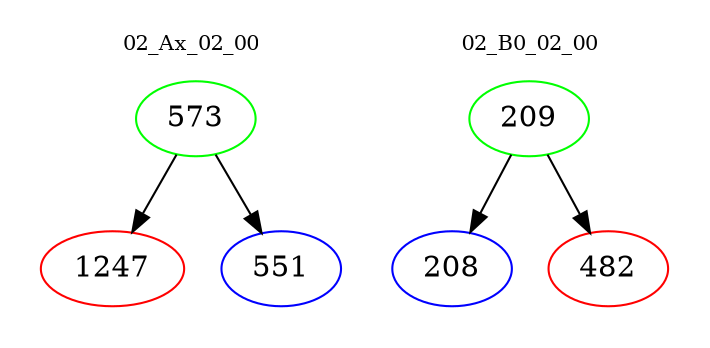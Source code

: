 digraph{
subgraph cluster_0 {
color = white
label = "02_Ax_02_00";
fontsize=10;
T0_573 [label="573", color="green"]
T0_573 -> T0_1247 [color="black"]
T0_1247 [label="1247", color="red"]
T0_573 -> T0_551 [color="black"]
T0_551 [label="551", color="blue"]
}
subgraph cluster_1 {
color = white
label = "02_B0_02_00";
fontsize=10;
T1_209 [label="209", color="green"]
T1_209 -> T1_208 [color="black"]
T1_208 [label="208", color="blue"]
T1_209 -> T1_482 [color="black"]
T1_482 [label="482", color="red"]
}
}
